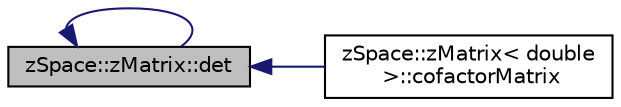 digraph "zSpace::zMatrix::det"
{
  edge [fontname="Helvetica",fontsize="10",labelfontname="Helvetica",labelfontsize="10"];
  node [fontname="Helvetica",fontsize="10",shape=record];
  rankdir="LR";
  Node15 [label="zSpace::zMatrix::det",height=0.2,width=0.4,color="black", fillcolor="grey75", style="filled", fontcolor="black"];
  Node15 -> Node16 [dir="back",color="midnightblue",fontsize="10",style="solid",fontname="Helvetica"];
  Node16 [label="zSpace::zMatrix\< double\l \>::cofactorMatrix",height=0.2,width=0.4,color="black", fillcolor="white", style="filled",URL="$classz_space_1_1z_matrix.html#a356ae1d5f9ba149ef3726a71cdd78fcb",tooltip="This method returns the cofactor matrix of the input square matrix. "];
  Node15 -> Node15 [dir="back",color="midnightblue",fontsize="10",style="solid",fontname="Helvetica"];
}
